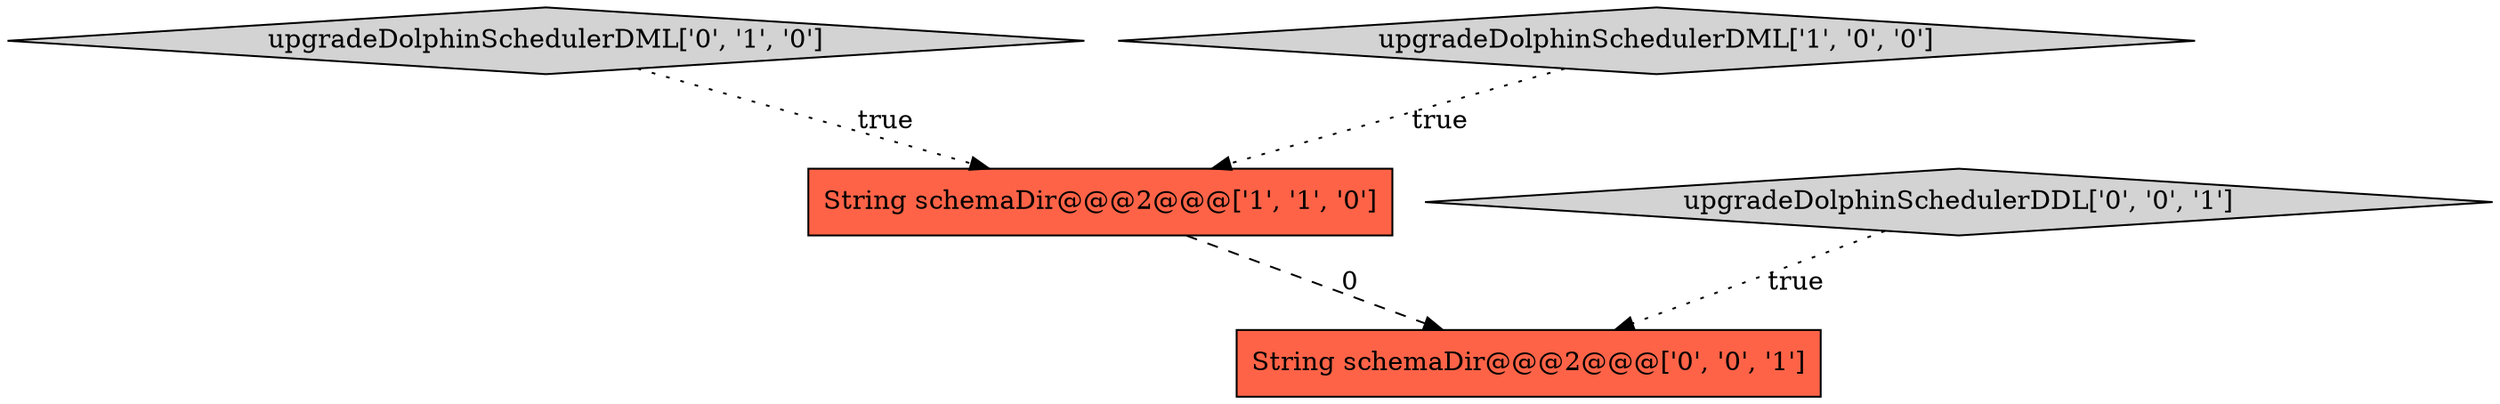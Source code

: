 digraph {
2 [style = filled, label = "upgradeDolphinSchedulerDML['0', '1', '0']", fillcolor = lightgray, shape = diamond image = "AAA0AAABBB2BBB"];
3 [style = filled, label = "upgradeDolphinSchedulerDDL['0', '0', '1']", fillcolor = lightgray, shape = diamond image = "AAA0AAABBB3BBB"];
0 [style = filled, label = "String schemaDir@@@2@@@['1', '1', '0']", fillcolor = tomato, shape = box image = "AAA0AAABBB1BBB"];
1 [style = filled, label = "upgradeDolphinSchedulerDML['1', '0', '0']", fillcolor = lightgray, shape = diamond image = "AAA0AAABBB1BBB"];
4 [style = filled, label = "String schemaDir@@@2@@@['0', '0', '1']", fillcolor = tomato, shape = box image = "AAA0AAABBB3BBB"];
2->0 [style = dotted, label="true"];
0->4 [style = dashed, label="0"];
3->4 [style = dotted, label="true"];
1->0 [style = dotted, label="true"];
}
